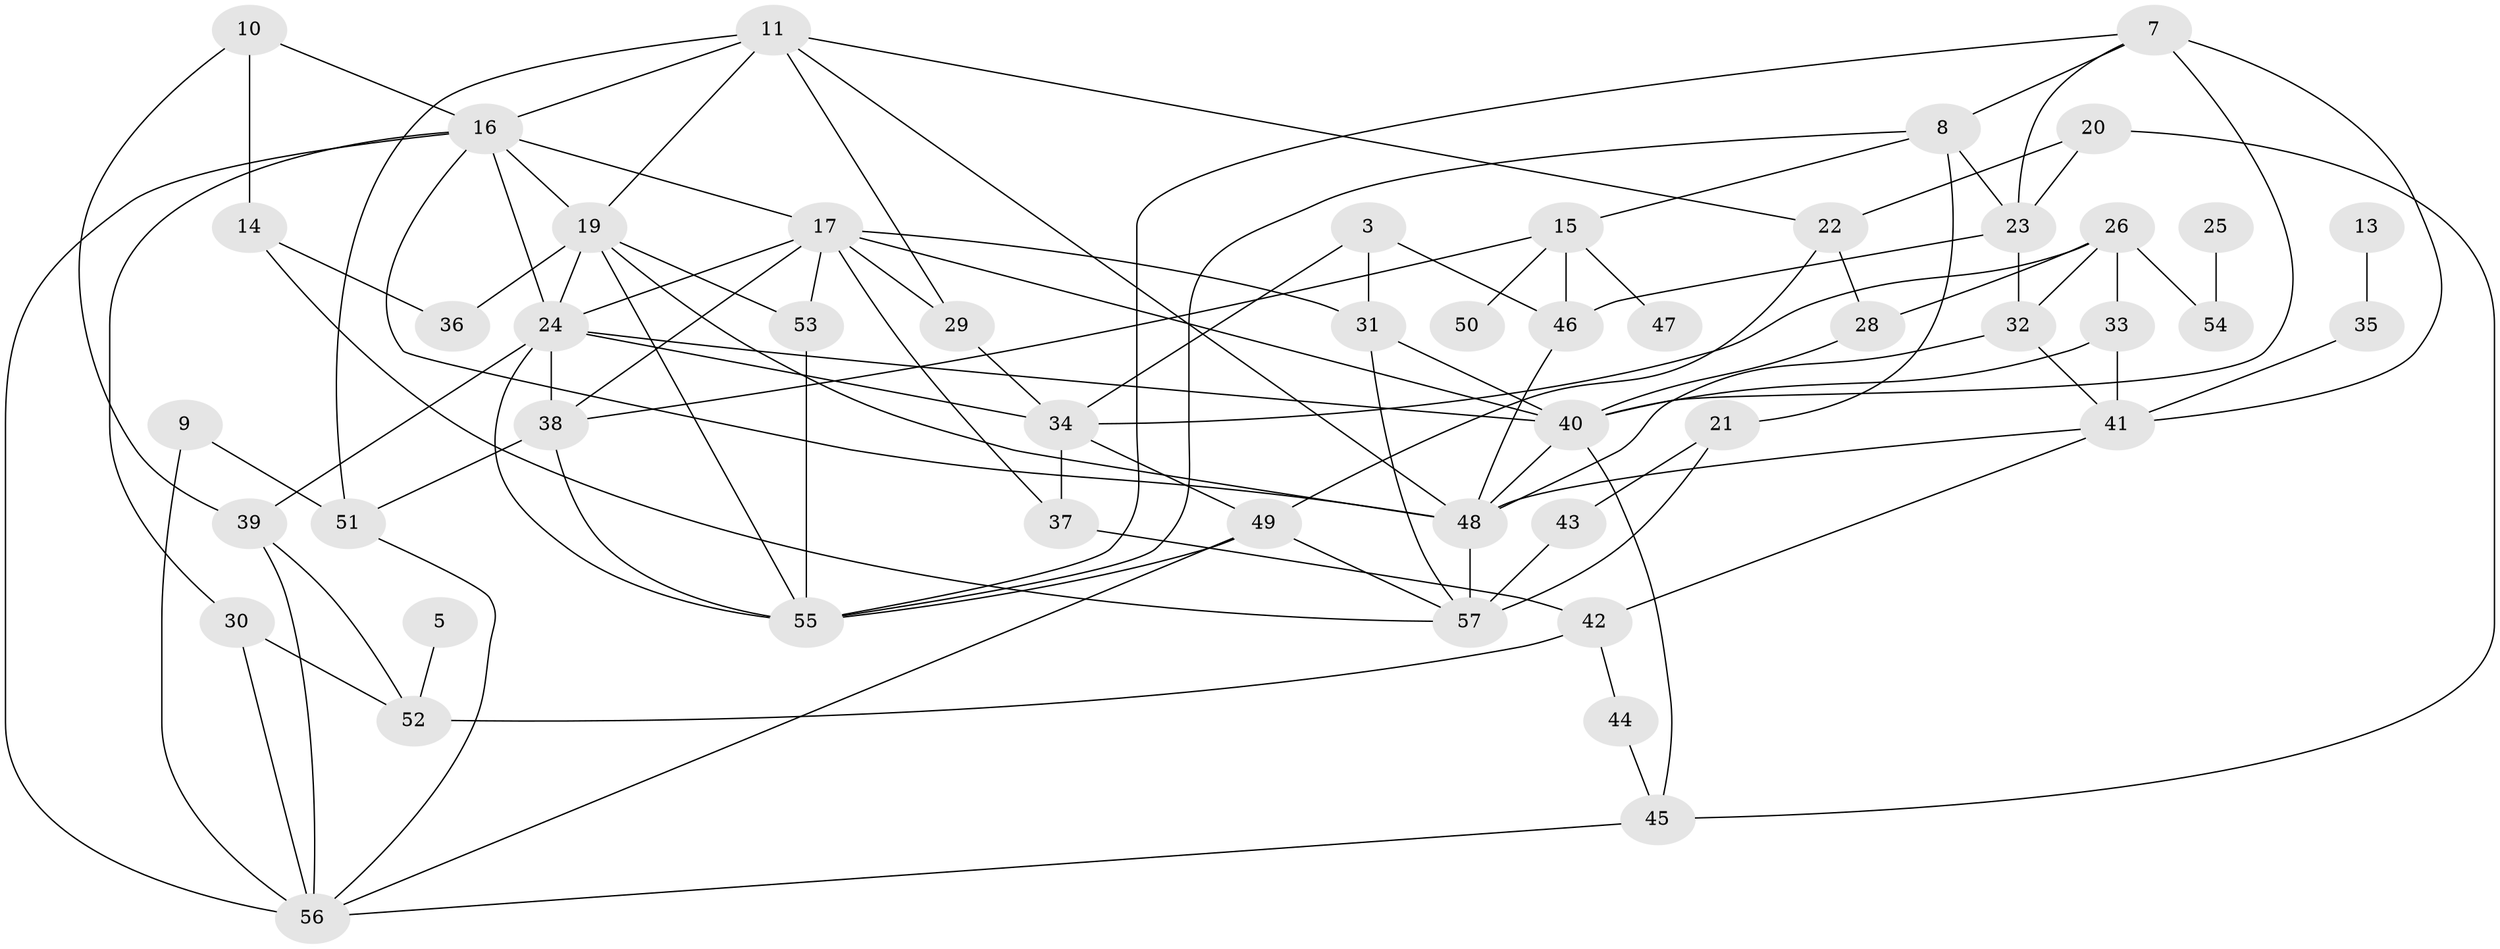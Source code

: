 // original degree distribution, {2: 0.168141592920354, 3: 0.2743362831858407, 0: 0.061946902654867256, 4: 0.21238938053097345, 5: 0.08849557522123894, 1: 0.1415929203539823, 6: 0.02654867256637168, 8: 0.017699115044247787, 7: 0.008849557522123894}
// Generated by graph-tools (version 1.1) at 2025/00/03/09/25 03:00:44]
// undirected, 50 vertices, 103 edges
graph export_dot {
graph [start="1"]
  node [color=gray90,style=filled];
  3;
  5;
  7;
  8;
  9;
  10;
  11;
  13;
  14;
  15;
  16;
  17;
  19;
  20;
  21;
  22;
  23;
  24;
  25;
  26;
  28;
  29;
  30;
  31;
  32;
  33;
  34;
  35;
  36;
  37;
  38;
  39;
  40;
  41;
  42;
  43;
  44;
  45;
  46;
  47;
  48;
  49;
  50;
  51;
  52;
  53;
  54;
  55;
  56;
  57;
  3 -- 31 [weight=1.0];
  3 -- 34 [weight=1.0];
  3 -- 46 [weight=1.0];
  5 -- 52 [weight=1.0];
  7 -- 8 [weight=1.0];
  7 -- 23 [weight=1.0];
  7 -- 40 [weight=1.0];
  7 -- 41 [weight=2.0];
  7 -- 55 [weight=1.0];
  8 -- 15 [weight=1.0];
  8 -- 21 [weight=1.0];
  8 -- 23 [weight=1.0];
  8 -- 55 [weight=1.0];
  9 -- 51 [weight=1.0];
  9 -- 56 [weight=1.0];
  10 -- 14 [weight=1.0];
  10 -- 16 [weight=1.0];
  10 -- 39 [weight=1.0];
  11 -- 16 [weight=1.0];
  11 -- 19 [weight=1.0];
  11 -- 22 [weight=1.0];
  11 -- 29 [weight=1.0];
  11 -- 48 [weight=1.0];
  11 -- 51 [weight=1.0];
  13 -- 35 [weight=1.0];
  14 -- 36 [weight=1.0];
  14 -- 57 [weight=1.0];
  15 -- 38 [weight=1.0];
  15 -- 46 [weight=1.0];
  15 -- 47 [weight=1.0];
  15 -- 50 [weight=1.0];
  16 -- 17 [weight=1.0];
  16 -- 19 [weight=1.0];
  16 -- 24 [weight=1.0];
  16 -- 30 [weight=1.0];
  16 -- 48 [weight=1.0];
  16 -- 56 [weight=1.0];
  17 -- 24 [weight=1.0];
  17 -- 29 [weight=1.0];
  17 -- 31 [weight=1.0];
  17 -- 37 [weight=1.0];
  17 -- 38 [weight=1.0];
  17 -- 40 [weight=1.0];
  17 -- 53 [weight=1.0];
  19 -- 24 [weight=2.0];
  19 -- 36 [weight=1.0];
  19 -- 48 [weight=1.0];
  19 -- 53 [weight=1.0];
  19 -- 55 [weight=1.0];
  20 -- 22 [weight=1.0];
  20 -- 23 [weight=2.0];
  20 -- 45 [weight=1.0];
  21 -- 43 [weight=1.0];
  21 -- 57 [weight=2.0];
  22 -- 28 [weight=1.0];
  22 -- 49 [weight=1.0];
  23 -- 32 [weight=1.0];
  23 -- 46 [weight=2.0];
  24 -- 34 [weight=1.0];
  24 -- 38 [weight=1.0];
  24 -- 39 [weight=1.0];
  24 -- 40 [weight=1.0];
  24 -- 55 [weight=1.0];
  25 -- 54 [weight=1.0];
  26 -- 28 [weight=1.0];
  26 -- 32 [weight=1.0];
  26 -- 33 [weight=1.0];
  26 -- 34 [weight=1.0];
  26 -- 54 [weight=1.0];
  28 -- 40 [weight=1.0];
  29 -- 34 [weight=1.0];
  30 -- 52 [weight=1.0];
  30 -- 56 [weight=1.0];
  31 -- 40 [weight=2.0];
  31 -- 57 [weight=1.0];
  32 -- 41 [weight=1.0];
  32 -- 48 [weight=1.0];
  33 -- 40 [weight=1.0];
  33 -- 41 [weight=2.0];
  34 -- 37 [weight=1.0];
  34 -- 49 [weight=1.0];
  35 -- 41 [weight=1.0];
  37 -- 42 [weight=1.0];
  38 -- 51 [weight=1.0];
  38 -- 55 [weight=1.0];
  39 -- 52 [weight=1.0];
  39 -- 56 [weight=1.0];
  40 -- 45 [weight=1.0];
  40 -- 48 [weight=1.0];
  41 -- 42 [weight=1.0];
  41 -- 48 [weight=2.0];
  42 -- 44 [weight=1.0];
  42 -- 52 [weight=1.0];
  43 -- 57 [weight=1.0];
  44 -- 45 [weight=1.0];
  45 -- 56 [weight=1.0];
  46 -- 48 [weight=1.0];
  48 -- 57 [weight=1.0];
  49 -- 55 [weight=1.0];
  49 -- 56 [weight=1.0];
  49 -- 57 [weight=1.0];
  51 -- 56 [weight=1.0];
  53 -- 55 [weight=1.0];
}
